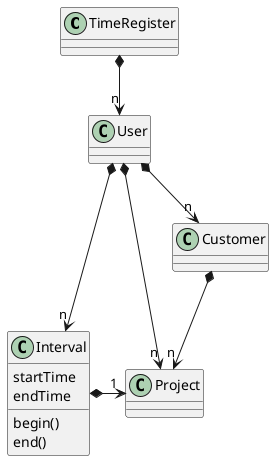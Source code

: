 @startuml

class TimeRegister
class User
class Project 
class Interval {
  startTime
  endTime
  begin()
  end()
}

class Customer

TimeRegister *-down-> "n" User
User *-down-> "n" Project
User *-down-> "n" Customer
Customer *-down-> "n" Project
User *-down-> "n" Interval
Interval *-> "1" Project

@enduml
